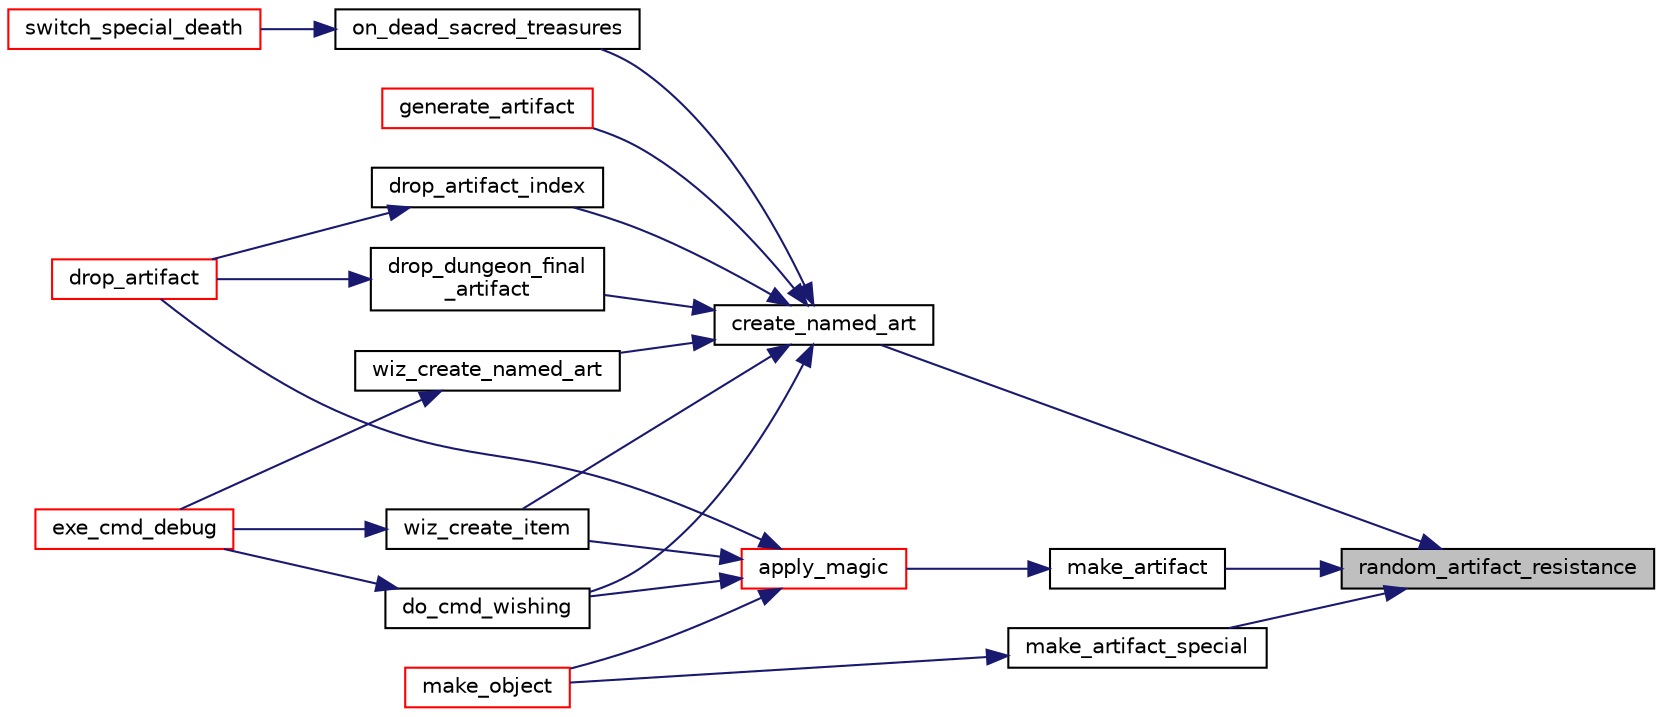 digraph "random_artifact_resistance"
{
 // LATEX_PDF_SIZE
  edge [fontname="Helvetica",fontsize="10",labelfontname="Helvetica",labelfontsize="10"];
  node [fontname="Helvetica",fontsize="10",shape=record];
  rankdir="RL";
  Node1 [label="random_artifact_resistance",height=0.2,width=0.4,color="black", fillcolor="grey75", style="filled", fontcolor="black",tooltip="固定アーティファクト生成時の特別なハードコーディング処理を行う。."];
  Node1 -> Node2 [dir="back",color="midnightblue",fontsize="10",style="solid",fontname="Helvetica"];
  Node2 [label="create_named_art",height=0.2,width=0.4,color="black", fillcolor="white", style="filled",URL="$fixed-art-generator_8cpp.html#a0e609c4508abe3e79a3aa921f8f052d4",tooltip="フロアの指定された位置に固定アーティファクトを生成する。 / Create the artifact of the specified number"];
  Node2 -> Node3 [dir="back",color="midnightblue",fontsize="10",style="solid",fontname="Helvetica"];
  Node3 [label="do_cmd_wishing",height=0.2,width=0.4,color="black", fillcolor="white", style="filled",URL="$wizard-item-modifier_8cpp.html#a3bd34825cd5d9e92c7474a31576ac7c0",tooltip="願ったが消えてしまった場合のメッセージ"];
  Node3 -> Node4 [dir="back",color="midnightblue",fontsize="10",style="solid",fontname="Helvetica"];
  Node4 [label="exe_cmd_debug",height=0.2,width=0.4,color="red", fillcolor="white", style="filled",URL="$cmd-wizard_8cpp.html#a5963d5e37be29cedcf7069555ead595e",tooltip="デバッグコマンド選択処理への分岐"];
  Node2 -> Node12 [dir="back",color="midnightblue",fontsize="10",style="solid",fontname="Helvetica"];
  Node12 [label="drop_artifact_index",height=0.2,width=0.4,color="black", fillcolor="white", style="filled",URL="$monster-death_8cpp.html#a24bbcb03067d88964cdf68db9124210b",tooltip="アーティファクトのドロップ判定処理"];
  Node12 -> Node13 [dir="back",color="midnightblue",fontsize="10",style="solid",fontname="Helvetica"];
  Node13 [label="drop_artifact",height=0.2,width=0.4,color="red", fillcolor="white", style="filled",URL="$monster-death_8cpp.html#aea0de54fa5a454fe0ffe114223355316",tooltip=" "];
  Node2 -> Node1736 [dir="back",color="midnightblue",fontsize="10",style="solid",fontname="Helvetica"];
  Node1736 [label="drop_dungeon_final\l_artifact",height=0.2,width=0.4,color="black", fillcolor="white", style="filled",URL="$monster-death_8cpp.html#a92ea67756bf181388e5e4e51207cfa03",tooltip=" "];
  Node1736 -> Node13 [dir="back",color="midnightblue",fontsize="10",style="solid",fontname="Helvetica"];
  Node2 -> Node1652 [dir="back",color="midnightblue",fontsize="10",style="solid",fontname="Helvetica"];
  Node1652 [label="generate_artifact",height=0.2,width=0.4,color="red", fillcolor="white", style="filled",URL="$fixed-map-generator_8cpp.html#af81a0584225771d2ab4a403d68ba1509",tooltip=" "];
  Node2 -> Node1737 [dir="back",color="midnightblue",fontsize="10",style="solid",fontname="Helvetica"];
  Node1737 [label="on_dead_sacred_treasures",height=0.2,width=0.4,color="black", fillcolor="white", style="filled",URL="$special-death-switcher_8cpp.html#a8b08f5e5d6aa55d2ec04e54b74566fb6",tooltip=" "];
  Node1737 -> Node559 [dir="back",color="midnightblue",fontsize="10",style="solid",fontname="Helvetica"];
  Node559 [label="switch_special_death",height=0.2,width=0.4,color="red", fillcolor="white", style="filled",URL="$special-death-switcher_8cpp.html#a6ecb03d662c5a6acf294c9426e730cde",tooltip=" "];
  Node2 -> Node813 [dir="back",color="midnightblue",fontsize="10",style="solid",fontname="Helvetica"];
  Node813 [label="wiz_create_item",height=0.2,width=0.4,color="black", fillcolor="white", style="filled",URL="$wizard-special-process_8cpp.html#a3a8736b020ffd037a5337cdebed86b88",tooltip="任意のベースアイテム生成のメインルーチン / Wizard routine for creating objects -RAK-"];
  Node813 -> Node4 [dir="back",color="midnightblue",fontsize="10",style="solid",fontname="Helvetica"];
  Node2 -> Node1441 [dir="back",color="midnightblue",fontsize="10",style="solid",fontname="Helvetica"];
  Node1441 [label="wiz_create_named_art",height=0.2,width=0.4,color="black", fillcolor="white", style="filled",URL="$wizard-special-process_8cpp.html#a7742adeeabc444abfcb20a24a3a61b56",tooltip="指定されたIDの固定アーティファクトを生成する / Create the artifact of the specified number"];
  Node1441 -> Node4 [dir="back",color="midnightblue",fontsize="10",style="solid",fontname="Helvetica"];
  Node1 -> Node1738 [dir="back",color="midnightblue",fontsize="10",style="solid",fontname="Helvetica"];
  Node1738 [label="make_artifact",height=0.2,width=0.4,color="black", fillcolor="white", style="filled",URL="$fixed-art-generator_8cpp.html#a1cadf1bc783aab1bd7044762e520cfbd",tooltip="非INSTA_ART型の固定アーティファクトの生成を確率に応じて試行する。 Mega-Hack – Attempt to create one of the \"Special Objects\""];
  Node1738 -> Node783 [dir="back",color="midnightblue",fontsize="10",style="solid",fontname="Helvetica"];
  Node783 [label="apply_magic",height=0.2,width=0.4,color="red", fillcolor="white", style="filled",URL="$apply-magic_8cpp.html#af3a857c696c9968becb79a7b1347da78",tooltip="生成されたベースアイテムに魔法的な強化を与えるメインルーチン Complete the \"creation\" of an object by applying \"magic\" to the item"];
  Node783 -> Node3 [dir="back",color="midnightblue",fontsize="10",style="solid",fontname="Helvetica"];
  Node783 -> Node13 [dir="back",color="midnightblue",fontsize="10",style="solid",fontname="Helvetica"];
  Node783 -> Node789 [dir="back",color="midnightblue",fontsize="10",style="solid",fontname="Helvetica"];
  Node789 [label="make_object",height=0.2,width=0.4,color="red", fillcolor="white", style="filled",URL="$floor-object_8cpp.html#adbba66fa3bc17cfd4ebeff0ee923a304",tooltip="生成階に応じたベースアイテムの生成を行う。 Attempt to make an object (normal or good/great)"];
  Node783 -> Node813 [dir="back",color="midnightblue",fontsize="10",style="solid",fontname="Helvetica"];
  Node1 -> Node1739 [dir="back",color="midnightblue",fontsize="10",style="solid",fontname="Helvetica"];
  Node1739 [label="make_artifact_special",height=0.2,width=0.4,color="black", fillcolor="white", style="filled",URL="$fixed-art-generator_8cpp.html#a2888af04afeda521b655bb0d2eb55f52",tooltip="INSTA_ART型の固定アーティファクトの生成を確率に応じて試行する。 Mega-Hack – Attempt to create one of the \"Special Objects\""];
  Node1739 -> Node789 [dir="back",color="midnightblue",fontsize="10",style="solid",fontname="Helvetica"];
}

